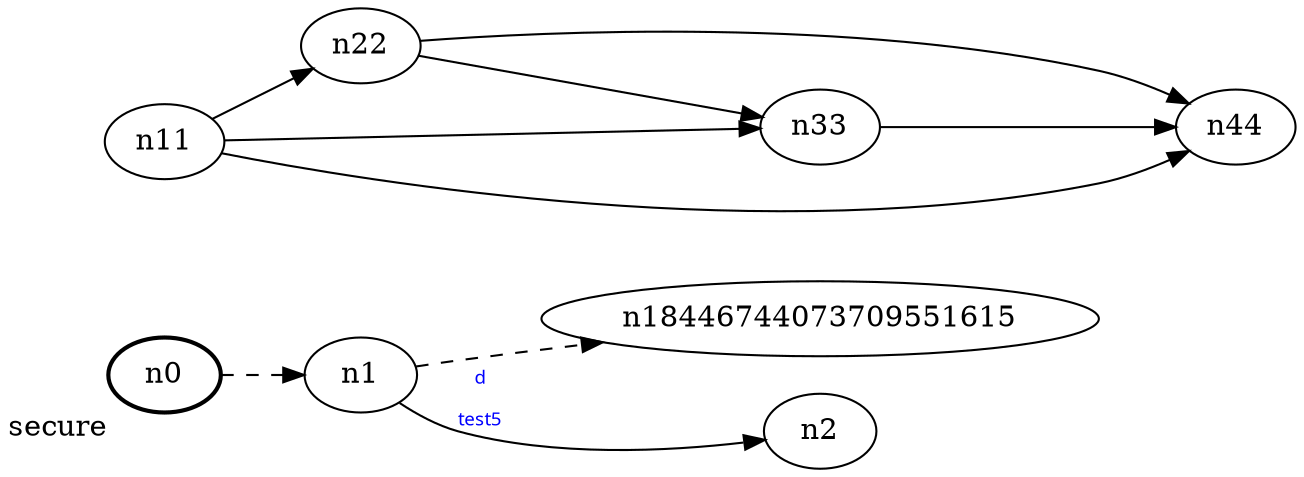 digraph test5 {
	rankdir=LR;
	fontcolor=blue; /* c0; c1; c0 -- c1 */
	n0 [style=bold, xlabel="secure"];
	n0 -> n1 -> n18446744073709551615[style=dashed];
	n1 -> n2 [fontname="comic sans", label="d\n\l\G", fontcolor=blue, fontsize=9];
	n11 -> n22;
	n11 -> n33;
	n11 -> n44;
	n22 -> n33;
	n22 -> n44;
	n33 -> n44;
}
